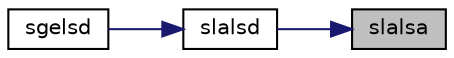 digraph "slalsa"
{
 // LATEX_PDF_SIZE
  edge [fontname="Helvetica",fontsize="10",labelfontname="Helvetica",labelfontsize="10"];
  node [fontname="Helvetica",fontsize="10",shape=record];
  rankdir="RL";
  Node1 [label="slalsa",height=0.2,width=0.4,color="black", fillcolor="grey75", style="filled", fontcolor="black",tooltip="SLALSA computes the SVD of the coefficient matrix in compact form. Used by sgelsd."];
  Node1 -> Node2 [dir="back",color="midnightblue",fontsize="10",style="solid",fontname="Helvetica"];
  Node2 [label="slalsd",height=0.2,width=0.4,color="black", fillcolor="white", style="filled",URL="$slalsd_8f.html#a153577749d4bb1c01aaf8b50636d2604",tooltip="SLALSD uses the singular value decomposition of A to solve the least squares problem."];
  Node2 -> Node3 [dir="back",color="midnightblue",fontsize="10",style="solid",fontname="Helvetica"];
  Node3 [label="sgelsd",height=0.2,width=0.4,color="black", fillcolor="white", style="filled",URL="$sgelsd_8f.html#abc655f9cb0f6cfff81b3cafc03c41dcb",tooltip="SGELSD computes the minimum-norm solution to a linear least squares problem for GE matrices"];
}
